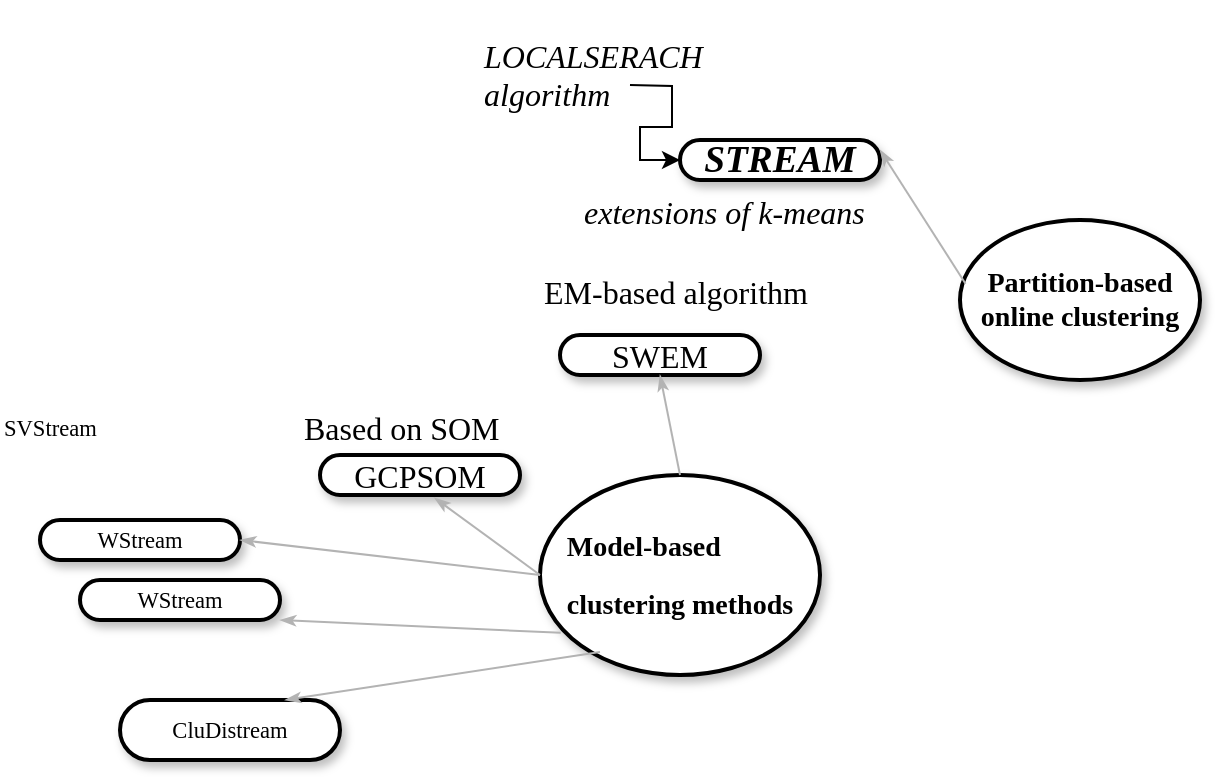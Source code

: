 <mxfile version="14.6.13" type="github">
  <diagram id="7aRFPkahDYwov-RrG8kT" name="Page-1">
    <mxGraphModel dx="1865" dy="1661" grid="1" gridSize="10" guides="1" tooltips="1" connect="1" arrows="1" fold="1" page="1" pageScale="1" pageWidth="827" pageHeight="1169" math="0" shadow="0">
      <root>
        <mxCell id="0" />
        <mxCell id="1" parent="0" />
        <mxCell id="kh_NGC9zlcrRJyuEb5ic-1" value="&lt;p class=&quot;MsoNormal&quot;&gt;&lt;b&gt;&lt;span&gt;&lt;font face=&quot;Calibri&quot; style=&quot;font-size: 14px&quot;&gt;Partition-based online clustering&lt;/font&gt;&lt;/span&gt;&lt;/b&gt;&lt;/p&gt;" style="ellipse;whiteSpace=wrap;html=1;rounded=1;shadow=1;comic=0;labelBackgroundColor=none;strokeWidth=2;fontFamily=Verdana;fontSize=12;align=center;" vertex="1" parent="1">
          <mxGeometry x="260" y="-490" width="120" height="80" as="geometry" />
        </mxCell>
        <mxCell id="kh_NGC9zlcrRJyuEb5ic-2" value="&lt;p class=&quot;MsoNormal&quot;&gt;&lt;b&gt;&lt;i&gt;&lt;span style=&quot;font-size: 14pt&quot;&gt;&lt;font face=&quot;Calibri&quot;&gt;STREAM&lt;/font&gt;&lt;/span&gt;&lt;/i&gt;&lt;/b&gt;&lt;/p&gt;" style="whiteSpace=wrap;html=1;rounded=1;shadow=1;comic=0;labelBackgroundColor=none;strokeWidth=2;fontFamily=Verdana;fontSize=12;align=center;arcSize=50;" vertex="1" parent="1">
          <mxGeometry x="120" y="-530" width="100" height="20" as="geometry" />
        </mxCell>
        <mxCell id="kh_NGC9zlcrRJyuEb5ic-3" style="edgeStyle=orthogonalEdgeStyle;rounded=0;orthogonalLoop=1;jettySize=auto;html=1;entryX=0;entryY=0.5;entryDx=0;entryDy=0;" edge="1" parent="1" target="kh_NGC9zlcrRJyuEb5ic-2">
          <mxGeometry relative="1" as="geometry">
            <mxPoint x="95" y="-557.5" as="sourcePoint" />
          </mxGeometry>
        </mxCell>
        <mxCell id="kh_NGC9zlcrRJyuEb5ic-4" value="&lt;p class=&quot;MsoNormal&quot;&gt;&lt;i&gt;&lt;span style=&quot;font-style: italic ; font-size: 12.0pt&quot;&gt;&lt;font face=&quot;Calibri&quot;&gt;extensions of k-means&lt;/font&gt;&lt;/span&gt;&lt;/i&gt;&lt;/p&gt;" style="text;whiteSpace=wrap;html=1;" vertex="1" parent="1">
          <mxGeometry x="70" y="-522.5" width="170" height="40" as="geometry" />
        </mxCell>
        <mxCell id="kh_NGC9zlcrRJyuEb5ic-5" value="" style="edgeStyle=none;rounded=1;html=1;labelBackgroundColor=none;startArrow=none;startFill=0;startSize=5;endArrow=classicThin;endFill=1;endSize=5;jettySize=auto;orthogonalLoop=1;strokeColor=#B3B3B3;strokeWidth=1;fontFamily=Verdana;fontSize=12;exitX=0.023;exitY=0.398;exitDx=0;exitDy=0;exitPerimeter=0;entryX=1;entryY=0.25;entryDx=0;entryDy=0;" edge="1" parent="1" source="kh_NGC9zlcrRJyuEb5ic-1" target="kh_NGC9zlcrRJyuEb5ic-2">
          <mxGeometry relative="1" as="geometry">
            <mxPoint x="637.679" y="-451.158" as="sourcePoint" />
            <mxPoint x="580" y="-461.304" as="targetPoint" />
          </mxGeometry>
        </mxCell>
        <mxCell id="kh_NGC9zlcrRJyuEb5ic-6" value="&lt;p class=&quot;MsoNormal&quot; align=&quot;justify&quot; style=&quot;text-align: justify&quot;&gt;&lt;b style=&quot;font-family: &amp;#34;helvetica&amp;#34; ; text-align: left&quot;&gt;&lt;font face=&quot;Calibri&quot; style=&quot;font-size: 14px&quot;&gt;Model-based&amp;nbsp;&lt;/font&gt;&lt;/b&gt;&lt;/p&gt;&lt;p class=&quot;MsoNormal&quot; align=&quot;justify&quot; style=&quot;text-align: justify&quot;&gt;&lt;b style=&quot;font-family: &amp;#34;helvetica&amp;#34; ; text-align: left&quot;&gt;&lt;font face=&quot;Calibri&quot; style=&quot;font-size: 14px&quot;&gt;clustering methods&lt;/font&gt;&lt;/b&gt;&lt;br&gt;&lt;/p&gt;" style="ellipse;whiteSpace=wrap;html=1;rounded=1;shadow=1;comic=0;labelBackgroundColor=none;strokeWidth=2;fontFamily=Verdana;fontSize=12;align=center;" vertex="1" parent="1">
          <mxGeometry x="50" y="-362.5" width="140" height="100" as="geometry" />
        </mxCell>
        <mxCell id="kh_NGC9zlcrRJyuEb5ic-7" value="&lt;p class=&quot;MsoNormal&quot;&gt;&lt;span style=&quot;font-size: 12pt&quot;&gt;&lt;font face=&quot;Calibri&quot;&gt;SWEM&lt;/font&gt;&lt;/span&gt;&lt;/p&gt;" style="whiteSpace=wrap;html=1;rounded=1;shadow=1;comic=0;labelBackgroundColor=none;strokeWidth=2;fontFamily=Verdana;fontSize=12;align=center;arcSize=50;" vertex="1" parent="1">
          <mxGeometry x="60" y="-432.5" width="100" height="20" as="geometry" />
        </mxCell>
        <mxCell id="kh_NGC9zlcrRJyuEb5ic-8" value="&lt;p class=&quot;MsoNormal&quot;&gt;&lt;span style=&quot;font-size: 12.0pt&quot;&gt;&lt;font face=&quot;Calibri&quot;&gt;GCPSOM&lt;/font&gt;&lt;/span&gt;&lt;/p&gt;" style="whiteSpace=wrap;html=1;rounded=1;shadow=1;comic=0;labelBackgroundColor=none;strokeWidth=2;fontFamily=Verdana;fontSize=12;align=center;arcSize=50;" vertex="1" parent="1">
          <mxGeometry x="-60" y="-372.5" width="100" height="20" as="geometry" />
        </mxCell>
        <mxCell id="kh_NGC9zlcrRJyuEb5ic-9" value="" style="edgeStyle=none;rounded=1;html=1;labelBackgroundColor=none;startArrow=none;startFill=0;startSize=5;endArrow=classicThin;endFill=1;endSize=5;jettySize=auto;orthogonalLoop=1;strokeColor=#B3B3B3;strokeWidth=1;fontFamily=Verdana;fontSize=12;exitX=0.5;exitY=0;exitDx=0;exitDy=0;entryX=0.5;entryY=1;entryDx=0;entryDy=0;" edge="1" parent="1" source="kh_NGC9zlcrRJyuEb5ic-6" target="kh_NGC9zlcrRJyuEb5ic-7">
          <mxGeometry relative="1" as="geometry">
            <mxPoint x="346.388" y="-393.706" as="sourcePoint" />
            <mxPoint x="244.601" y="-489.821" as="targetPoint" />
          </mxGeometry>
        </mxCell>
        <mxCell id="kh_NGC9zlcrRJyuEb5ic-10" value="" style="edgeStyle=none;rounded=1;html=1;labelBackgroundColor=none;startArrow=none;startFill=0;startSize=5;endArrow=classicThin;endFill=1;endSize=5;jettySize=auto;orthogonalLoop=1;strokeColor=#B3B3B3;strokeWidth=1;fontFamily=Verdana;fontSize=12;exitX=0;exitY=0.5;exitDx=0;exitDy=0;entryX=0.572;entryY=1.07;entryDx=0;entryDy=0;entryPerimeter=0;" edge="1" parent="1" source="kh_NGC9zlcrRJyuEb5ic-6" target="kh_NGC9zlcrRJyuEb5ic-8">
          <mxGeometry relative="1" as="geometry">
            <mxPoint x="110" y="-362.5" as="sourcePoint" />
            <mxPoint x="60" y="-402.5" as="targetPoint" />
          </mxGeometry>
        </mxCell>
        <mxCell id="kh_NGC9zlcrRJyuEb5ic-11" value="&lt;div&gt;&lt;span style=&quot;font-family: &amp;#34;calibri&amp;#34; ; color: rgb(0 , 0 , 0)&quot;&gt;&lt;font style=&quot;font-size: 16px&quot;&gt;Based on SOM&lt;/font&gt;&lt;br&gt;&lt;/span&gt;&lt;/div&gt;" style="text;whiteSpace=wrap;html=1;" vertex="1" parent="1">
          <mxGeometry x="-70" y="-402.5" width="100" height="40" as="geometry" />
        </mxCell>
        <mxCell id="kh_NGC9zlcrRJyuEb5ic-12" value="&lt;p class=&quot;MsoNormal&quot;&gt;&lt;span style=&quot;font-weight: normal ; font-size: 12.0pt&quot;&gt;&lt;font face=&quot;Calibri&quot;&gt;EM-based algorithm&lt;/font&gt;&lt;/span&gt;&lt;/p&gt;" style="text;whiteSpace=wrap;html=1;" vertex="1" parent="1">
          <mxGeometry x="50" y="-482.5" width="160" height="50" as="geometry" />
        </mxCell>
        <mxCell id="kh_NGC9zlcrRJyuEb5ic-13" value="&lt;p class=&quot;MsoNormal&quot;&gt;&lt;i&gt;&lt;span style=&quot;font-style: italic ; font-size: 12.0pt&quot;&gt;&lt;font face=&quot;Calibri&quot;&gt;LOCALSERACH algorithm&lt;/font&gt;&lt;/span&gt;&lt;/i&gt;&lt;/p&gt;" style="text;whiteSpace=wrap;html=1;" vertex="1" parent="1">
          <mxGeometry x="20" y="-600" width="120" height="50" as="geometry" />
        </mxCell>
        <mxCell id="kh_NGC9zlcrRJyuEb5ic-14" value="&lt;p class=&quot;MsoNormal&quot;&gt;&lt;span style=&quot;font-family: &amp;#34;advpcourier&amp;#34; ; font-size: 11.291px ; text-align: left&quot;&gt;WStream&lt;/span&gt;&lt;br&gt;&lt;/p&gt;" style="whiteSpace=wrap;html=1;rounded=1;shadow=1;comic=0;labelBackgroundColor=none;strokeWidth=2;fontFamily=Verdana;fontSize=12;align=center;arcSize=50;" vertex="1" parent="1">
          <mxGeometry x="-180" y="-310" width="100" height="20" as="geometry" />
        </mxCell>
        <mxCell id="kh_NGC9zlcrRJyuEb5ic-15" value="" style="edgeStyle=none;rounded=1;html=1;labelBackgroundColor=none;startArrow=none;startFill=0;startSize=5;endArrow=classicThin;endFill=1;endSize=5;jettySize=auto;orthogonalLoop=1;strokeColor=#B3B3B3;strokeWidth=1;fontFamily=Verdana;fontSize=12;exitX=0.074;exitY=0.789;exitDx=0;exitDy=0;entryX=1;entryY=1;entryDx=0;entryDy=0;exitPerimeter=0;" edge="1" parent="1" source="kh_NGC9zlcrRJyuEb5ic-6" target="kh_NGC9zlcrRJyuEb5ic-14">
          <mxGeometry relative="1" as="geometry">
            <mxPoint x="60" y="-302.5" as="sourcePoint" />
            <mxPoint x="7.2" y="-341.1" as="targetPoint" />
          </mxGeometry>
        </mxCell>
        <mxCell id="kh_NGC9zlcrRJyuEb5ic-16" value="&lt;p class=&quot;MsoNormal&quot;&gt;&lt;span style=&quot;font-family: &amp;#34;advpcourier&amp;#34; ; font-size: 11.291px ; text-align: left&quot;&gt;CluDistream&lt;/span&gt;&lt;br&gt;&lt;/p&gt;" style="whiteSpace=wrap;html=1;rounded=1;shadow=1;comic=0;labelBackgroundColor=none;strokeWidth=2;fontFamily=Verdana;fontSize=12;align=center;arcSize=50;" vertex="1" parent="1">
          <mxGeometry x="-160" y="-250" width="110" height="30" as="geometry" />
        </mxCell>
        <mxCell id="kh_NGC9zlcrRJyuEb5ic-17" value="" style="edgeStyle=none;rounded=1;html=1;labelBackgroundColor=none;startArrow=none;startFill=0;startSize=5;endArrow=classicThin;endFill=1;endSize=5;jettySize=auto;orthogonalLoop=1;strokeColor=#B3B3B3;strokeWidth=1;fontFamily=Verdana;fontSize=12;entryX=0.75;entryY=0;entryDx=0;entryDy=0;" edge="1" parent="1" target="kh_NGC9zlcrRJyuEb5ic-16">
          <mxGeometry relative="1" as="geometry">
            <mxPoint x="80" y="-274" as="sourcePoint" />
            <mxPoint x="-70" y="-280" as="targetPoint" />
          </mxGeometry>
        </mxCell>
        <mxCell id="kh_NGC9zlcrRJyuEb5ic-18" value="&lt;div&gt;&lt;span style=&quot;font-size: 8.468pt ; font-family: &amp;quot;advpcourier&amp;quot; ; color: rgb(0 , 0 , 0)&quot;&gt;SVStream&lt;/span&gt;&lt;/div&gt;" style="text;whiteSpace=wrap;html=1;" vertex="1" parent="1">
          <mxGeometry x="-220" y="-400" width="80" height="30" as="geometry" />
        </mxCell>
        <mxCell id="kh_NGC9zlcrRJyuEb5ic-19" value="&lt;p class=&quot;MsoNormal&quot;&gt;&lt;span style=&quot;font-family: &amp;#34;advpcourier&amp;#34; ; font-size: 11.291px ; text-align: left&quot;&gt;WStream&lt;/span&gt;&lt;br&gt;&lt;/p&gt;" style="whiteSpace=wrap;html=1;rounded=1;shadow=1;comic=0;labelBackgroundColor=none;strokeWidth=2;fontFamily=Verdana;fontSize=12;align=center;arcSize=50;" vertex="1" parent="1">
          <mxGeometry x="-200" y="-340" width="100" height="20" as="geometry" />
        </mxCell>
        <mxCell id="kh_NGC9zlcrRJyuEb5ic-20" value="" style="edgeStyle=none;rounded=1;html=1;labelBackgroundColor=none;startArrow=none;startFill=0;startSize=5;endArrow=classicThin;endFill=1;endSize=5;jettySize=auto;orthogonalLoop=1;strokeColor=#B3B3B3;strokeWidth=1;fontFamily=Verdana;fontSize=12;exitX=0;exitY=0.5;exitDx=0;exitDy=0;entryX=1;entryY=0.5;entryDx=0;entryDy=0;" edge="1" parent="1" source="kh_NGC9zlcrRJyuEb5ic-6" target="kh_NGC9zlcrRJyuEb5ic-19">
          <mxGeometry relative="1" as="geometry">
            <mxPoint x="60" y="-302.5" as="sourcePoint" />
            <mxPoint x="7.2" y="-341.1" as="targetPoint" />
          </mxGeometry>
        </mxCell>
      </root>
    </mxGraphModel>
  </diagram>
</mxfile>
